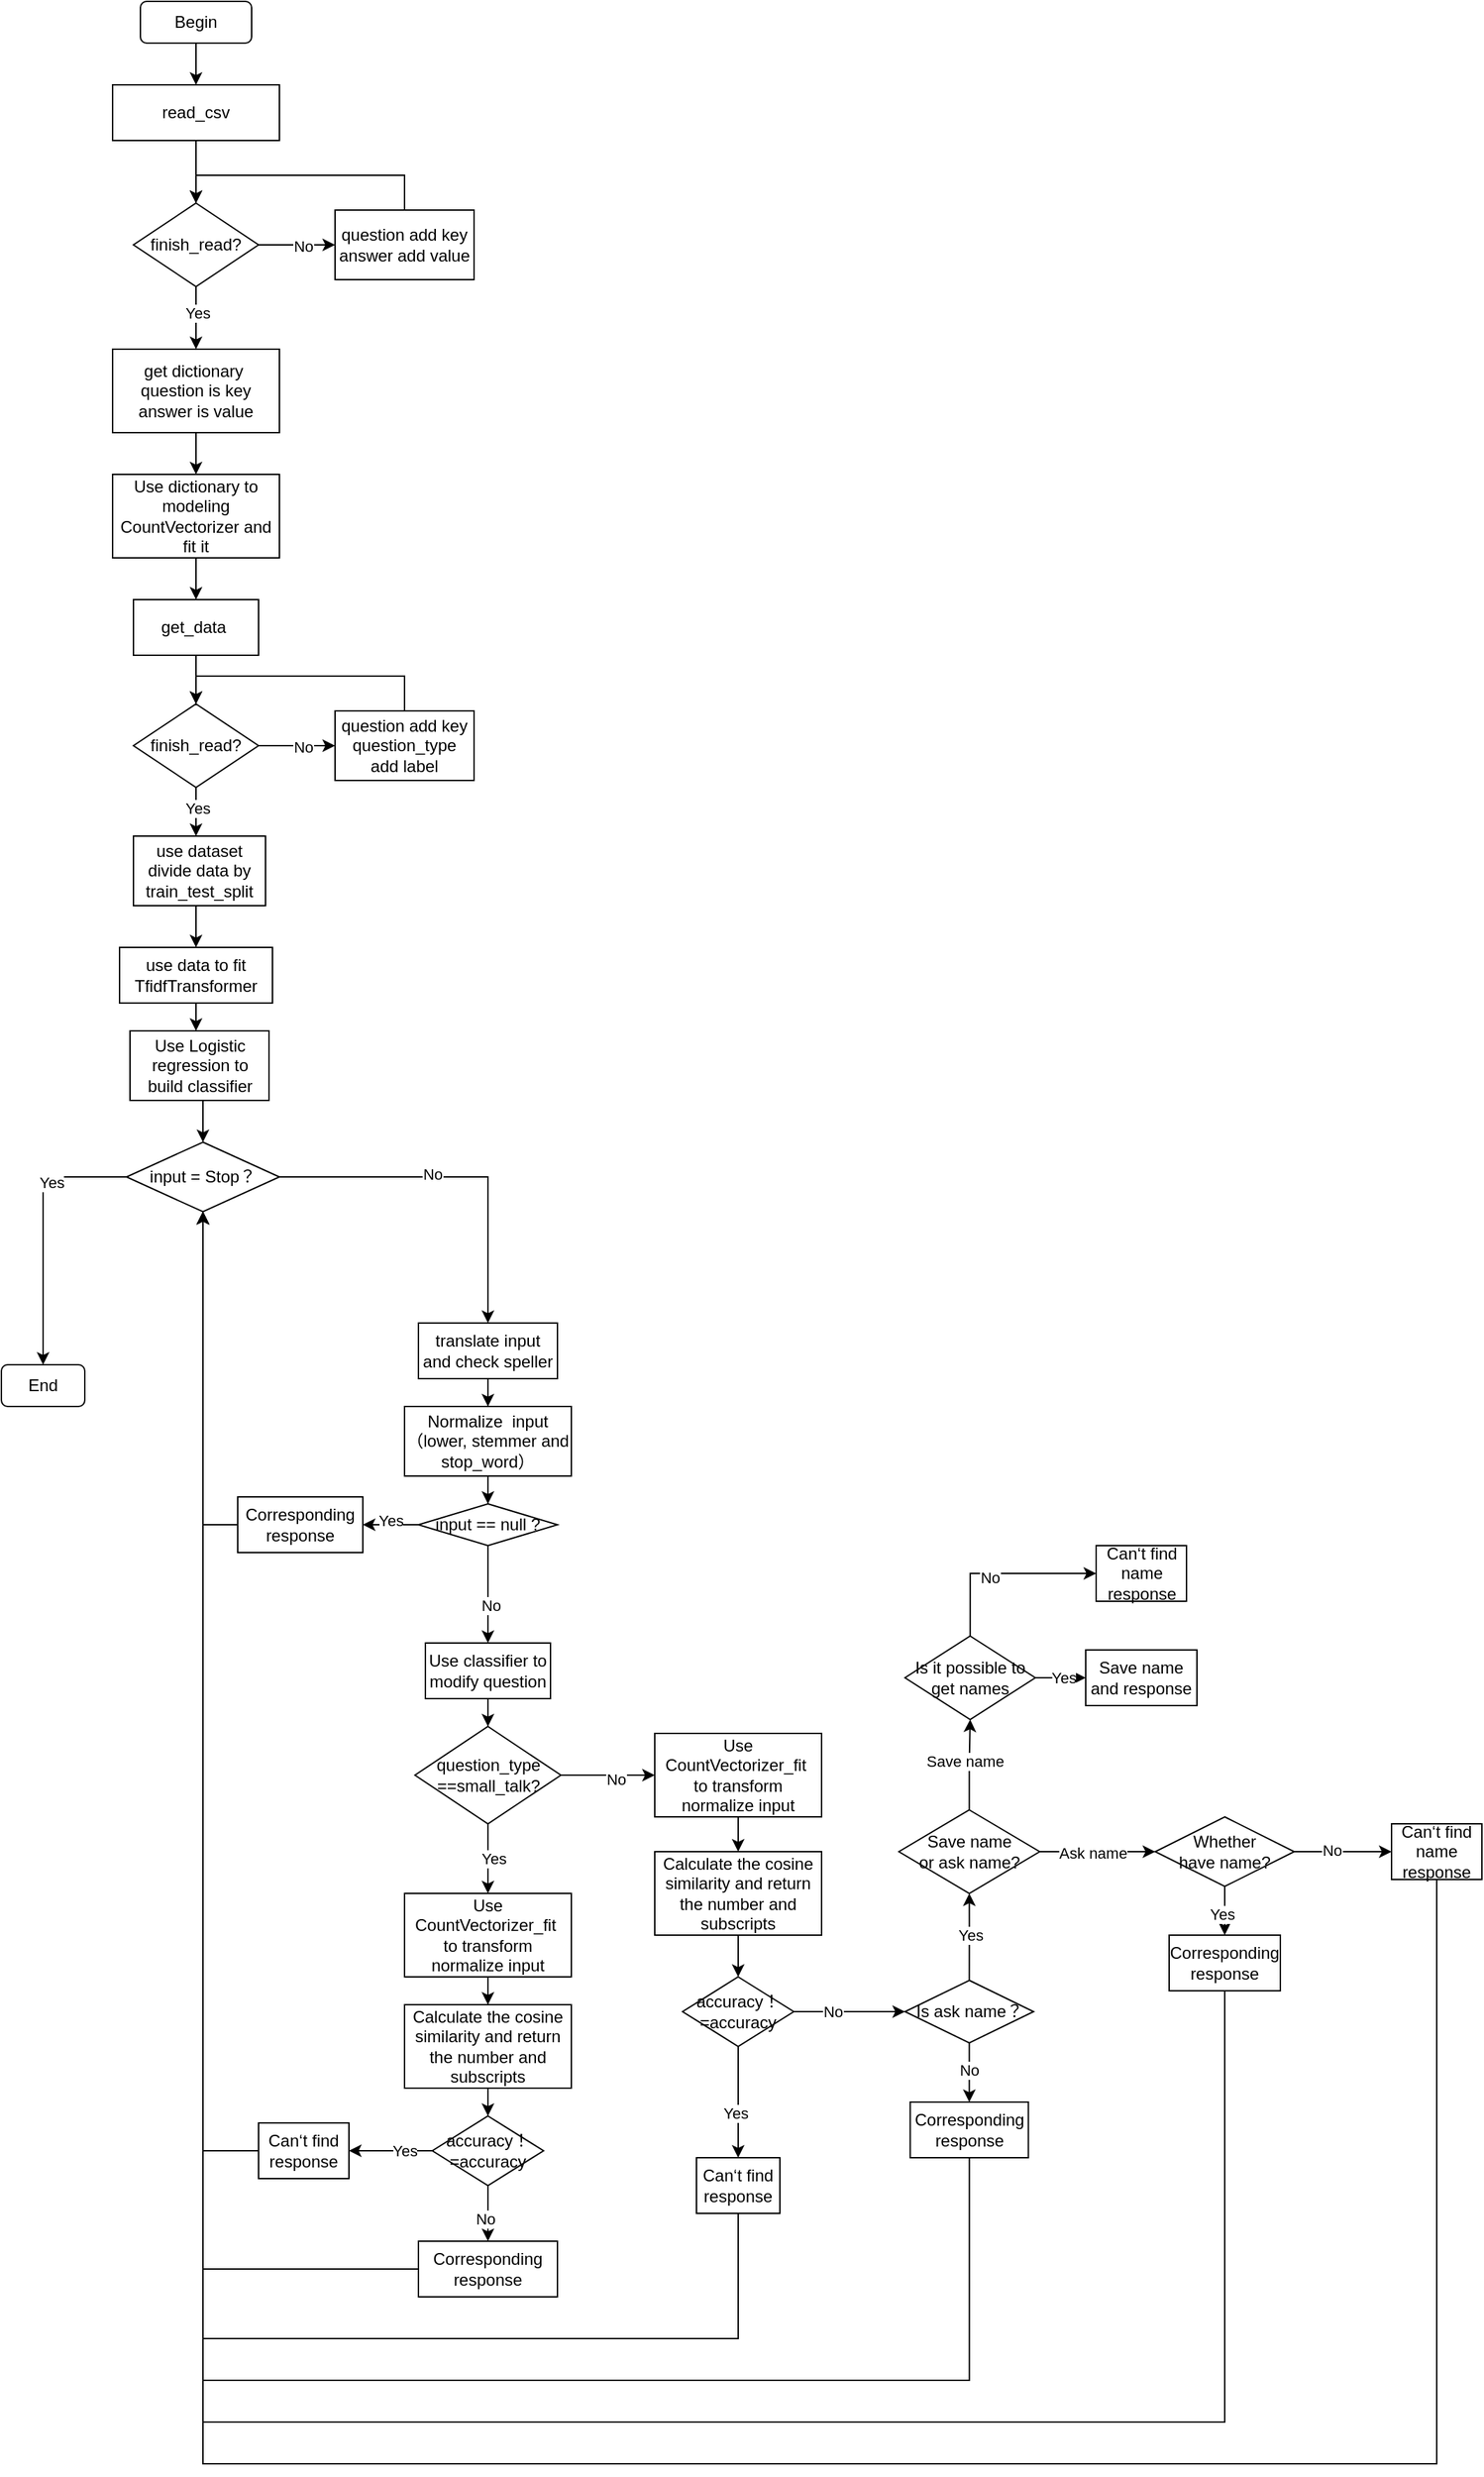 <mxfile version="13.10.4" type="github">
  <diagram id="z2BdM7ewY1zwX1X3vZBE" name="Page-1">
    <mxGraphModel dx="3555" dy="1985" grid="1" gridSize="10" guides="1" tooltips="1" connect="1" arrows="1" fold="1" page="1" pageScale="1" pageWidth="827" pageHeight="1169" background="#ffffff" math="0" shadow="0">
      <root>
        <mxCell id="0" />
        <mxCell id="1" parent="0" />
        <mxCell id="QmPhXtLcvz4O44ZYZ-wm-27" value="" style="edgeStyle=orthogonalEdgeStyle;rounded=0;orthogonalLoop=1;jettySize=auto;html=1;" edge="1" parent="1" source="QmPhXtLcvz4O44ZYZ-wm-2" target="QmPhXtLcvz4O44ZYZ-wm-17">
          <mxGeometry relative="1" as="geometry" />
        </mxCell>
        <mxCell id="QmPhXtLcvz4O44ZYZ-wm-2" value="read_csv" style="rounded=0;whiteSpace=wrap;html=1;" vertex="1" parent="1">
          <mxGeometry x="180" y="120" width="120" height="40" as="geometry" />
        </mxCell>
        <mxCell id="QmPhXtLcvz4O44ZYZ-wm-34" value="" style="edgeStyle=orthogonalEdgeStyle;rounded=0;orthogonalLoop=1;jettySize=auto;html=1;entryX=0.5;entryY=0;entryDx=0;entryDy=0;" edge="1" parent="1" source="QmPhXtLcvz4O44ZYZ-wm-9" target="QmPhXtLcvz4O44ZYZ-wm-2">
          <mxGeometry relative="1" as="geometry">
            <Array as="points">
              <mxPoint x="240" y="70" />
              <mxPoint x="240" y="70" />
            </Array>
          </mxGeometry>
        </mxCell>
        <mxCell id="QmPhXtLcvz4O44ZYZ-wm-9" value="Begin" style="rounded=1;whiteSpace=wrap;html=1;" vertex="1" parent="1">
          <mxGeometry x="200" y="60" width="80" height="30" as="geometry" />
        </mxCell>
        <mxCell id="QmPhXtLcvz4O44ZYZ-wm-16" style="edgeStyle=orthogonalEdgeStyle;rounded=0;orthogonalLoop=1;jettySize=auto;html=1;exitX=1;exitY=0.5;exitDx=0;exitDy=0;entryX=0.5;entryY=0;entryDx=0;entryDy=0;" edge="1" parent="1" source="QmPhXtLcvz4O44ZYZ-wm-46" target="QmPhXtLcvz4O44ZYZ-wm-66">
          <mxGeometry relative="1" as="geometry">
            <mxPoint x="295" y="920" as="sourcePoint" />
            <mxPoint x="390" y="1000" as="targetPoint" />
            <Array as="points">
              <mxPoint x="450" y="905" />
            </Array>
          </mxGeometry>
        </mxCell>
        <mxCell id="QmPhXtLcvz4O44ZYZ-wm-18" value="No" style="edgeLabel;html=1;align=center;verticalAlign=middle;resizable=0;points=[];" vertex="1" connectable="0" parent="QmPhXtLcvz4O44ZYZ-wm-16">
          <mxGeometry x="-0.143" y="2" relative="1" as="geometry">
            <mxPoint as="offset" />
          </mxGeometry>
        </mxCell>
        <mxCell id="QmPhXtLcvz4O44ZYZ-wm-21" value="" style="edgeStyle=orthogonalEdgeStyle;rounded=0;orthogonalLoop=1;jettySize=auto;html=1;" edge="1" parent="1" source="QmPhXtLcvz4O44ZYZ-wm-17" target="QmPhXtLcvz4O44ZYZ-wm-20">
          <mxGeometry relative="1" as="geometry">
            <Array as="points">
              <mxPoint x="340" y="235" />
              <mxPoint x="340" y="235" />
            </Array>
          </mxGeometry>
        </mxCell>
        <mxCell id="QmPhXtLcvz4O44ZYZ-wm-25" value="No" style="edgeLabel;html=1;align=center;verticalAlign=middle;resizable=0;points=[];" vertex="1" connectable="0" parent="QmPhXtLcvz4O44ZYZ-wm-21">
          <mxGeometry x="0.145" y="-1" relative="1" as="geometry">
            <mxPoint as="offset" />
          </mxGeometry>
        </mxCell>
        <mxCell id="QmPhXtLcvz4O44ZYZ-wm-28" style="edgeStyle=orthogonalEdgeStyle;rounded=0;orthogonalLoop=1;jettySize=auto;html=1;entryX=0.5;entryY=0;entryDx=0;entryDy=0;" edge="1" parent="1" source="QmPhXtLcvz4O44ZYZ-wm-17" target="QmPhXtLcvz4O44ZYZ-wm-29">
          <mxGeometry relative="1" as="geometry">
            <mxPoint x="240" y="290" as="targetPoint" />
            <Array as="points">
              <mxPoint x="240" y="270" />
              <mxPoint x="240" y="270" />
            </Array>
          </mxGeometry>
        </mxCell>
        <mxCell id="QmPhXtLcvz4O44ZYZ-wm-38" value="Yes" style="edgeLabel;html=1;align=center;verticalAlign=middle;resizable=0;points=[];" vertex="1" connectable="0" parent="QmPhXtLcvz4O44ZYZ-wm-28">
          <mxGeometry x="-0.179" y="1" relative="1" as="geometry">
            <mxPoint as="offset" />
          </mxGeometry>
        </mxCell>
        <mxCell id="QmPhXtLcvz4O44ZYZ-wm-17" value="finish_read?" style="rhombus;whiteSpace=wrap;html=1;" vertex="1" parent="1">
          <mxGeometry x="195" y="205" width="90" height="60" as="geometry" />
        </mxCell>
        <mxCell id="QmPhXtLcvz4O44ZYZ-wm-26" style="edgeStyle=orthogonalEdgeStyle;rounded=0;orthogonalLoop=1;jettySize=auto;html=1;entryX=0.5;entryY=0;entryDx=0;entryDy=0;" edge="1" parent="1" source="QmPhXtLcvz4O44ZYZ-wm-20" target="QmPhXtLcvz4O44ZYZ-wm-17">
          <mxGeometry relative="1" as="geometry">
            <Array as="points">
              <mxPoint x="390" y="185" />
              <mxPoint x="240" y="185" />
            </Array>
          </mxGeometry>
        </mxCell>
        <mxCell id="QmPhXtLcvz4O44ZYZ-wm-20" value="question add key&lt;br&gt;answer add value" style="rounded=0;whiteSpace=wrap;html=1;" vertex="1" parent="1">
          <mxGeometry x="340" y="210" width="100" height="50" as="geometry" />
        </mxCell>
        <mxCell id="QmPhXtLcvz4O44ZYZ-wm-37" value="" style="edgeStyle=orthogonalEdgeStyle;rounded=0;orthogonalLoop=1;jettySize=auto;html=1;" edge="1" parent="1" source="QmPhXtLcvz4O44ZYZ-wm-29" target="QmPhXtLcvz4O44ZYZ-wm-30">
          <mxGeometry relative="1" as="geometry" />
        </mxCell>
        <mxCell id="QmPhXtLcvz4O44ZYZ-wm-29" value="get dictionary&amp;nbsp;&lt;br&gt;question is key&lt;br&gt;answer is value" style="rounded=0;whiteSpace=wrap;html=1;" vertex="1" parent="1">
          <mxGeometry x="180" y="310" width="120" height="60" as="geometry" />
        </mxCell>
        <mxCell id="QmPhXtLcvz4O44ZYZ-wm-48" value="" style="edgeStyle=orthogonalEdgeStyle;rounded=0;orthogonalLoop=1;jettySize=auto;html=1;" edge="1" parent="1" source="QmPhXtLcvz4O44ZYZ-wm-30" target="QmPhXtLcvz4O44ZYZ-wm-39">
          <mxGeometry relative="1" as="geometry" />
        </mxCell>
        <mxCell id="QmPhXtLcvz4O44ZYZ-wm-30" value="Use dictionary to modeling CountVectorizer and fit it" style="rounded=0;whiteSpace=wrap;html=1;" vertex="1" parent="1">
          <mxGeometry x="180" y="400" width="120" height="60" as="geometry" />
        </mxCell>
        <mxCell id="QmPhXtLcvz4O44ZYZ-wm-56" style="edgeStyle=orthogonalEdgeStyle;rounded=0;orthogonalLoop=1;jettySize=auto;html=1;exitX=0.5;exitY=1;exitDx=0;exitDy=0;entryX=0.5;entryY=0;entryDx=0;entryDy=0;" edge="1" parent="1" source="QmPhXtLcvz4O44ZYZ-wm-39" target="QmPhXtLcvz4O44ZYZ-wm-53">
          <mxGeometry relative="1" as="geometry" />
        </mxCell>
        <mxCell id="QmPhXtLcvz4O44ZYZ-wm-39" value="get_data&amp;nbsp;" style="rounded=0;whiteSpace=wrap;html=1;" vertex="1" parent="1">
          <mxGeometry x="195" y="490" width="90" height="40" as="geometry" />
        </mxCell>
        <mxCell id="QmPhXtLcvz4O44ZYZ-wm-43" value="End" style="rounded=1;whiteSpace=wrap;html=1;" vertex="1" parent="1">
          <mxGeometry x="100" y="1040" width="60" height="30" as="geometry" />
        </mxCell>
        <mxCell id="QmPhXtLcvz4O44ZYZ-wm-44" value="" style="edgeStyle=orthogonalEdgeStyle;rounded=0;orthogonalLoop=1;jettySize=auto;html=1;exitX=0;exitY=0.5;exitDx=0;exitDy=0;" edge="1" target="QmPhXtLcvz4O44ZYZ-wm-43" parent="1" source="QmPhXtLcvz4O44ZYZ-wm-46">
          <mxGeometry relative="1" as="geometry">
            <mxPoint x="185" y="920" as="sourcePoint" />
            <Array as="points">
              <mxPoint x="130" y="905" />
            </Array>
          </mxGeometry>
        </mxCell>
        <mxCell id="QmPhXtLcvz4O44ZYZ-wm-45" value="Yes" style="edgeLabel;html=1;align=center;verticalAlign=middle;resizable=0;points=[];" vertex="1" connectable="0" parent="QmPhXtLcvz4O44ZYZ-wm-44">
          <mxGeometry x="-0.446" y="4" relative="1" as="geometry">
            <mxPoint as="offset" />
          </mxGeometry>
        </mxCell>
        <mxCell id="QmPhXtLcvz4O44ZYZ-wm-46" value="input = Stop？" style="rhombus;whiteSpace=wrap;html=1;" vertex="1" parent="1">
          <mxGeometry x="190" y="880" width="110" height="50" as="geometry" />
        </mxCell>
        <mxCell id="QmPhXtLcvz4O44ZYZ-wm-47" style="edgeStyle=orthogonalEdgeStyle;rounded=0;orthogonalLoop=1;jettySize=auto;html=1;exitX=0;exitY=0.5;exitDx=0;exitDy=0;entryX=1;entryY=0.5;entryDx=0;entryDy=0;" edge="1" target="QmPhXtLcvz4O44ZYZ-wm-75" parent="1" source="QmPhXtLcvz4O44ZYZ-wm-70">
          <mxGeometry relative="1" as="geometry">
            <mxPoint x="280" y="1040" as="sourcePoint" />
            <mxPoint x="360" y="1165" as="targetPoint" />
          </mxGeometry>
        </mxCell>
        <mxCell id="QmPhXtLcvz4O44ZYZ-wm-72" value="Yes" style="edgeLabel;html=1;align=center;verticalAlign=middle;resizable=0;points=[];" vertex="1" connectable="0" parent="QmPhXtLcvz4O44ZYZ-wm-47">
          <mxGeometry x="-0.003" y="-3" relative="1" as="geometry">
            <mxPoint as="offset" />
          </mxGeometry>
        </mxCell>
        <mxCell id="QmPhXtLcvz4O44ZYZ-wm-51" value="" style="edgeStyle=orthogonalEdgeStyle;rounded=0;orthogonalLoop=1;jettySize=auto;html=1;" edge="1" parent="1" source="QmPhXtLcvz4O44ZYZ-wm-53" target="QmPhXtLcvz4O44ZYZ-wm-55">
          <mxGeometry relative="1" as="geometry">
            <Array as="points">
              <mxPoint x="340" y="595" />
              <mxPoint x="340" y="595" />
            </Array>
          </mxGeometry>
        </mxCell>
        <mxCell id="QmPhXtLcvz4O44ZYZ-wm-52" value="No" style="edgeLabel;html=1;align=center;verticalAlign=middle;resizable=0;points=[];" vertex="1" connectable="0" parent="QmPhXtLcvz4O44ZYZ-wm-51">
          <mxGeometry x="0.145" y="-1" relative="1" as="geometry">
            <mxPoint as="offset" />
          </mxGeometry>
        </mxCell>
        <mxCell id="QmPhXtLcvz4O44ZYZ-wm-53" value="finish_read?" style="rhombus;whiteSpace=wrap;html=1;" vertex="1" parent="1">
          <mxGeometry x="195" y="565" width="90" height="60" as="geometry" />
        </mxCell>
        <mxCell id="QmPhXtLcvz4O44ZYZ-wm-54" style="edgeStyle=orthogonalEdgeStyle;rounded=0;orthogonalLoop=1;jettySize=auto;html=1;entryX=0.5;entryY=0;entryDx=0;entryDy=0;" edge="1" parent="1" source="QmPhXtLcvz4O44ZYZ-wm-55" target="QmPhXtLcvz4O44ZYZ-wm-53">
          <mxGeometry relative="1" as="geometry">
            <Array as="points">
              <mxPoint x="390" y="545" />
              <mxPoint x="240" y="545" />
            </Array>
          </mxGeometry>
        </mxCell>
        <mxCell id="QmPhXtLcvz4O44ZYZ-wm-55" value="question add key&lt;br&gt;question_type add label" style="rounded=0;whiteSpace=wrap;html=1;" vertex="1" parent="1">
          <mxGeometry x="340" y="570" width="100" height="50" as="geometry" />
        </mxCell>
        <mxCell id="QmPhXtLcvz4O44ZYZ-wm-57" style="edgeStyle=orthogonalEdgeStyle;rounded=0;orthogonalLoop=1;jettySize=auto;html=1;exitX=0.5;exitY=1;exitDx=0;exitDy=0;" edge="1" parent="1" source="QmPhXtLcvz4O44ZYZ-wm-53">
          <mxGeometry relative="1" as="geometry">
            <mxPoint x="240" y="660" as="targetPoint" />
            <mxPoint x="240" y="630" as="sourcePoint" />
            <Array as="points" />
          </mxGeometry>
        </mxCell>
        <mxCell id="QmPhXtLcvz4O44ZYZ-wm-58" value="Yes" style="edgeLabel;html=1;align=center;verticalAlign=middle;resizable=0;points=[];" vertex="1" connectable="0" parent="QmPhXtLcvz4O44ZYZ-wm-57">
          <mxGeometry x="-0.179" y="1" relative="1" as="geometry">
            <mxPoint as="offset" />
          </mxGeometry>
        </mxCell>
        <mxCell id="QmPhXtLcvz4O44ZYZ-wm-62" value="" style="edgeStyle=orthogonalEdgeStyle;rounded=0;orthogonalLoop=1;jettySize=auto;html=1;" edge="1" parent="1" source="QmPhXtLcvz4O44ZYZ-wm-59" target="QmPhXtLcvz4O44ZYZ-wm-61">
          <mxGeometry relative="1" as="geometry">
            <Array as="points">
              <mxPoint x="240" y="730" />
              <mxPoint x="240" y="730" />
            </Array>
          </mxGeometry>
        </mxCell>
        <mxCell id="QmPhXtLcvz4O44ZYZ-wm-59" value="use dataset &lt;br&gt;divide data by&lt;br&gt;train_test_split&lt;br&gt;" style="rounded=0;whiteSpace=wrap;html=1;" vertex="1" parent="1">
          <mxGeometry x="195" y="660" width="95" height="50" as="geometry" />
        </mxCell>
        <mxCell id="QmPhXtLcvz4O44ZYZ-wm-64" value="" style="edgeStyle=orthogonalEdgeStyle;rounded=0;orthogonalLoop=1;jettySize=auto;html=1;" edge="1" parent="1" source="QmPhXtLcvz4O44ZYZ-wm-61" target="QmPhXtLcvz4O44ZYZ-wm-63">
          <mxGeometry relative="1" as="geometry">
            <Array as="points">
              <mxPoint x="243" y="800" />
              <mxPoint x="243" y="800" />
            </Array>
          </mxGeometry>
        </mxCell>
        <mxCell id="QmPhXtLcvz4O44ZYZ-wm-61" value="use data to fit TfidfTransformer" style="rounded=0;whiteSpace=wrap;html=1;" vertex="1" parent="1">
          <mxGeometry x="185" y="740" width="110" height="40" as="geometry" />
        </mxCell>
        <mxCell id="QmPhXtLcvz4O44ZYZ-wm-65" value="" style="edgeStyle=orthogonalEdgeStyle;rounded=0;orthogonalLoop=1;jettySize=auto;html=1;" edge="1" parent="1" source="QmPhXtLcvz4O44ZYZ-wm-63" target="QmPhXtLcvz4O44ZYZ-wm-46">
          <mxGeometry relative="1" as="geometry">
            <Array as="points">
              <mxPoint x="245" y="860" />
              <mxPoint x="245" y="860" />
            </Array>
          </mxGeometry>
        </mxCell>
        <mxCell id="QmPhXtLcvz4O44ZYZ-wm-63" value="Use Logistic regression to build classifier" style="rounded=0;whiteSpace=wrap;html=1;" vertex="1" parent="1">
          <mxGeometry x="192.5" y="800" width="100" height="50" as="geometry" />
        </mxCell>
        <mxCell id="QmPhXtLcvz4O44ZYZ-wm-68" value="" style="edgeStyle=orthogonalEdgeStyle;rounded=0;orthogonalLoop=1;jettySize=auto;html=1;" edge="1" parent="1" source="QmPhXtLcvz4O44ZYZ-wm-66" target="QmPhXtLcvz4O44ZYZ-wm-67">
          <mxGeometry relative="1" as="geometry" />
        </mxCell>
        <mxCell id="QmPhXtLcvz4O44ZYZ-wm-66" value="translate input&lt;br&gt;and check speller" style="rounded=0;whiteSpace=wrap;html=1;" vertex="1" parent="1">
          <mxGeometry x="400" y="1010" width="100" height="40" as="geometry" />
        </mxCell>
        <mxCell id="QmPhXtLcvz4O44ZYZ-wm-71" value="" style="edgeStyle=orthogonalEdgeStyle;rounded=0;orthogonalLoop=1;jettySize=auto;html=1;" edge="1" parent="1" source="QmPhXtLcvz4O44ZYZ-wm-67" target="QmPhXtLcvz4O44ZYZ-wm-70">
          <mxGeometry relative="1" as="geometry" />
        </mxCell>
        <mxCell id="QmPhXtLcvz4O44ZYZ-wm-67" value="Normalize&amp;nbsp; input&lt;br&gt;（lower, stemmer and stop_word）" style="rounded=0;whiteSpace=wrap;html=1;" vertex="1" parent="1">
          <mxGeometry x="390" y="1070" width="120" height="50" as="geometry" />
        </mxCell>
        <mxCell id="QmPhXtLcvz4O44ZYZ-wm-79" value="" style="edgeStyle=orthogonalEdgeStyle;rounded=0;orthogonalLoop=1;jettySize=auto;html=1;" edge="1" parent="1" source="QmPhXtLcvz4O44ZYZ-wm-69" target="QmPhXtLcvz4O44ZYZ-wm-78">
          <mxGeometry relative="1" as="geometry" />
        </mxCell>
        <mxCell id="QmPhXtLcvz4O44ZYZ-wm-69" value="Use classifier to modify question" style="rounded=0;whiteSpace=wrap;html=1;" vertex="1" parent="1">
          <mxGeometry x="405" y="1240" width="90" height="40" as="geometry" />
        </mxCell>
        <mxCell id="QmPhXtLcvz4O44ZYZ-wm-73" value="" style="edgeStyle=orthogonalEdgeStyle;rounded=0;orthogonalLoop=1;jettySize=auto;html=1;" edge="1" parent="1" source="QmPhXtLcvz4O44ZYZ-wm-70" target="QmPhXtLcvz4O44ZYZ-wm-69">
          <mxGeometry relative="1" as="geometry">
            <Array as="points">
              <mxPoint x="450" y="1230" />
              <mxPoint x="450" y="1230" />
            </Array>
          </mxGeometry>
        </mxCell>
        <mxCell id="QmPhXtLcvz4O44ZYZ-wm-74" value="No" style="edgeLabel;html=1;align=center;verticalAlign=middle;resizable=0;points=[];" vertex="1" connectable="0" parent="QmPhXtLcvz4O44ZYZ-wm-73">
          <mxGeometry x="0.216" y="2" relative="1" as="geometry">
            <mxPoint as="offset" />
          </mxGeometry>
        </mxCell>
        <mxCell id="QmPhXtLcvz4O44ZYZ-wm-70" value="input == null ?" style="rhombus;whiteSpace=wrap;html=1;" vertex="1" parent="1">
          <mxGeometry x="400" y="1140" width="100" height="30" as="geometry" />
        </mxCell>
        <mxCell id="QmPhXtLcvz4O44ZYZ-wm-77" style="edgeStyle=orthogonalEdgeStyle;rounded=0;orthogonalLoop=1;jettySize=auto;html=1;exitX=0;exitY=0.5;exitDx=0;exitDy=0;entryX=0.5;entryY=1;entryDx=0;entryDy=0;" edge="1" parent="1" source="QmPhXtLcvz4O44ZYZ-wm-75" target="QmPhXtLcvz4O44ZYZ-wm-46">
          <mxGeometry relative="1" as="geometry" />
        </mxCell>
        <mxCell id="QmPhXtLcvz4O44ZYZ-wm-75" value="Corresponding response" style="rounded=0;whiteSpace=wrap;html=1;" vertex="1" parent="1">
          <mxGeometry x="270" y="1135" width="90" height="40" as="geometry" />
        </mxCell>
        <mxCell id="QmPhXtLcvz4O44ZYZ-wm-82" value="" style="edgeStyle=orthogonalEdgeStyle;rounded=0;orthogonalLoop=1;jettySize=auto;html=1;" edge="1" parent="1" source="QmPhXtLcvz4O44ZYZ-wm-78" target="QmPhXtLcvz4O44ZYZ-wm-81">
          <mxGeometry relative="1" as="geometry">
            <Array as="points">
              <mxPoint x="450" y="1400" />
              <mxPoint x="450" y="1400" />
            </Array>
          </mxGeometry>
        </mxCell>
        <mxCell id="QmPhXtLcvz4O44ZYZ-wm-83" value="Yes" style="edgeLabel;html=1;align=center;verticalAlign=middle;resizable=0;points=[];" vertex="1" connectable="0" parent="QmPhXtLcvz4O44ZYZ-wm-82">
          <mxGeometry x="-0.057" y="4" relative="1" as="geometry">
            <mxPoint y="1" as="offset" />
          </mxGeometry>
        </mxCell>
        <mxCell id="QmPhXtLcvz4O44ZYZ-wm-100" style="edgeStyle=orthogonalEdgeStyle;rounded=0;orthogonalLoop=1;jettySize=auto;html=1;exitX=1;exitY=0.5;exitDx=0;exitDy=0;" edge="1" parent="1" source="QmPhXtLcvz4O44ZYZ-wm-78" target="QmPhXtLcvz4O44ZYZ-wm-99">
          <mxGeometry relative="1" as="geometry">
            <Array as="points">
              <mxPoint x="540" y="1335" />
              <mxPoint x="540" y="1335" />
            </Array>
          </mxGeometry>
        </mxCell>
        <mxCell id="QmPhXtLcvz4O44ZYZ-wm-101" value="No" style="edgeLabel;html=1;align=center;verticalAlign=middle;resizable=0;points=[];" vertex="1" connectable="0" parent="QmPhXtLcvz4O44ZYZ-wm-100">
          <mxGeometry x="0.174" y="-3" relative="1" as="geometry">
            <mxPoint as="offset" />
          </mxGeometry>
        </mxCell>
        <mxCell id="QmPhXtLcvz4O44ZYZ-wm-78" value="question_type&lt;br&gt;==small_talk?" style="rhombus;whiteSpace=wrap;html=1;" vertex="1" parent="1">
          <mxGeometry x="397.5" y="1300" width="105" height="70" as="geometry" />
        </mxCell>
        <mxCell id="QmPhXtLcvz4O44ZYZ-wm-85" value="" style="edgeStyle=orthogonalEdgeStyle;rounded=0;orthogonalLoop=1;jettySize=auto;html=1;" edge="1" parent="1" source="QmPhXtLcvz4O44ZYZ-wm-81" target="QmPhXtLcvz4O44ZYZ-wm-84">
          <mxGeometry relative="1" as="geometry" />
        </mxCell>
        <mxCell id="QmPhXtLcvz4O44ZYZ-wm-81" value="Use CountVectorizer_fit&amp;nbsp;&lt;br&gt;to transform normalize input" style="rounded=0;whiteSpace=wrap;html=1;" vertex="1" parent="1">
          <mxGeometry x="390" y="1420" width="120" height="60" as="geometry" />
        </mxCell>
        <mxCell id="QmPhXtLcvz4O44ZYZ-wm-87" value="" style="edgeStyle=orthogonalEdgeStyle;rounded=0;orthogonalLoop=1;jettySize=auto;html=1;" edge="1" parent="1" source="QmPhXtLcvz4O44ZYZ-wm-84" target="QmPhXtLcvz4O44ZYZ-wm-86">
          <mxGeometry relative="1" as="geometry" />
        </mxCell>
        <mxCell id="QmPhXtLcvz4O44ZYZ-wm-84" value="Calculate the cosine similarity and return the number and subscripts" style="rounded=0;whiteSpace=wrap;html=1;" vertex="1" parent="1">
          <mxGeometry x="390" y="1500" width="120" height="60" as="geometry" />
        </mxCell>
        <mxCell id="QmPhXtLcvz4O44ZYZ-wm-90" value="" style="edgeStyle=orthogonalEdgeStyle;rounded=0;orthogonalLoop=1;jettySize=auto;html=1;" edge="1" parent="1" source="QmPhXtLcvz4O44ZYZ-wm-86" target="QmPhXtLcvz4O44ZYZ-wm-88">
          <mxGeometry relative="1" as="geometry">
            <Array as="points">
              <mxPoint x="400" y="1605" />
              <mxPoint x="400" y="1605" />
            </Array>
          </mxGeometry>
        </mxCell>
        <mxCell id="QmPhXtLcvz4O44ZYZ-wm-91" value="Yes" style="edgeLabel;html=1;align=center;verticalAlign=middle;resizable=0;points=[];" vertex="1" connectable="0" parent="QmPhXtLcvz4O44ZYZ-wm-90">
          <mxGeometry x="-0.317" relative="1" as="geometry">
            <mxPoint as="offset" />
          </mxGeometry>
        </mxCell>
        <mxCell id="QmPhXtLcvz4O44ZYZ-wm-94" value="" style="edgeStyle=orthogonalEdgeStyle;rounded=0;orthogonalLoop=1;jettySize=auto;html=1;" edge="1" parent="1" source="QmPhXtLcvz4O44ZYZ-wm-86" target="QmPhXtLcvz4O44ZYZ-wm-93">
          <mxGeometry relative="1" as="geometry">
            <Array as="points">
              <mxPoint x="450" y="1650" />
              <mxPoint x="450" y="1650" />
            </Array>
          </mxGeometry>
        </mxCell>
        <mxCell id="QmPhXtLcvz4O44ZYZ-wm-95" value="No" style="edgeLabel;html=1;align=center;verticalAlign=middle;resizable=0;points=[];" vertex="1" connectable="0" parent="QmPhXtLcvz4O44ZYZ-wm-94">
          <mxGeometry x="0.197" y="-2" relative="1" as="geometry">
            <mxPoint as="offset" />
          </mxGeometry>
        </mxCell>
        <mxCell id="QmPhXtLcvz4O44ZYZ-wm-86" value="accuracy！=accuracy" style="rhombus;whiteSpace=wrap;html=1;" vertex="1" parent="1">
          <mxGeometry x="410" y="1580" width="80" height="50" as="geometry" />
        </mxCell>
        <mxCell id="QmPhXtLcvz4O44ZYZ-wm-92" style="edgeStyle=orthogonalEdgeStyle;rounded=0;orthogonalLoop=1;jettySize=auto;html=1;entryX=0.5;entryY=1;entryDx=0;entryDy=0;" edge="1" parent="1" source="QmPhXtLcvz4O44ZYZ-wm-88" target="QmPhXtLcvz4O44ZYZ-wm-46">
          <mxGeometry relative="1" as="geometry">
            <Array as="points">
              <mxPoint x="245" y="1605" />
            </Array>
          </mxGeometry>
        </mxCell>
        <mxCell id="QmPhXtLcvz4O44ZYZ-wm-88" value="Can‘t find&lt;br&gt;response" style="rounded=0;whiteSpace=wrap;html=1;" vertex="1" parent="1">
          <mxGeometry x="285" y="1585" width="65" height="40" as="geometry" />
        </mxCell>
        <mxCell id="QmPhXtLcvz4O44ZYZ-wm-98" style="edgeStyle=orthogonalEdgeStyle;rounded=0;orthogonalLoop=1;jettySize=auto;html=1;exitX=0;exitY=0.5;exitDx=0;exitDy=0;entryX=0.5;entryY=1;entryDx=0;entryDy=0;" edge="1" parent="1" source="QmPhXtLcvz4O44ZYZ-wm-93" target="QmPhXtLcvz4O44ZYZ-wm-46">
          <mxGeometry relative="1" as="geometry" />
        </mxCell>
        <mxCell id="QmPhXtLcvz4O44ZYZ-wm-93" value="Corresponding response" style="rounded=0;whiteSpace=wrap;html=1;" vertex="1" parent="1">
          <mxGeometry x="400" y="1670" width="100" height="40" as="geometry" />
        </mxCell>
        <mxCell id="QmPhXtLcvz4O44ZYZ-wm-103" value="" style="edgeStyle=orthogonalEdgeStyle;rounded=0;orthogonalLoop=1;jettySize=auto;html=1;" edge="1" parent="1" source="QmPhXtLcvz4O44ZYZ-wm-99" target="QmPhXtLcvz4O44ZYZ-wm-102">
          <mxGeometry relative="1" as="geometry" />
        </mxCell>
        <mxCell id="QmPhXtLcvz4O44ZYZ-wm-99" value="&lt;span&gt;Use CountVectorizer_fit&amp;nbsp;&lt;/span&gt;&lt;br&gt;&lt;span&gt;to transform normalize input&lt;/span&gt;" style="rounded=0;whiteSpace=wrap;html=1;" vertex="1" parent="1">
          <mxGeometry x="570" y="1305" width="120" height="60" as="geometry" />
        </mxCell>
        <mxCell id="QmPhXtLcvz4O44ZYZ-wm-102" value="Calculate the cosine similarity and return the number and subscripts" style="rounded=0;whiteSpace=wrap;html=1;" vertex="1" parent="1">
          <mxGeometry x="570" y="1390" width="120" height="60" as="geometry" />
        </mxCell>
        <mxCell id="QmPhXtLcvz4O44ZYZ-wm-110" value="" style="edgeStyle=orthogonalEdgeStyle;rounded=0;orthogonalLoop=1;jettySize=auto;html=1;exitX=0.5;exitY=1;exitDx=0;exitDy=0;" edge="1" parent="1" target="QmPhXtLcvz4O44ZYZ-wm-115" source="QmPhXtLcvz4O44ZYZ-wm-102">
          <mxGeometry relative="1" as="geometry">
            <mxPoint x="635" y="1450" as="sourcePoint" />
          </mxGeometry>
        </mxCell>
        <mxCell id="QmPhXtLcvz4O44ZYZ-wm-111" value="" style="edgeStyle=orthogonalEdgeStyle;rounded=0;orthogonalLoop=1;jettySize=auto;html=1;entryX=0;entryY=0.5;entryDx=0;entryDy=0;exitX=1;exitY=0.5;exitDx=0;exitDy=0;" edge="1" parent="1" source="QmPhXtLcvz4O44ZYZ-wm-115" target="QmPhXtLcvz4O44ZYZ-wm-120">
          <mxGeometry relative="1" as="geometry">
            <Array as="points">
              <mxPoint x="720" y="1505" />
              <mxPoint x="720" y="1505" />
            </Array>
            <mxPoint x="630" y="1630" as="targetPoint" />
          </mxGeometry>
        </mxCell>
        <mxCell id="QmPhXtLcvz4O44ZYZ-wm-112" value="No" style="edgeLabel;html=1;align=center;verticalAlign=middle;resizable=0;points=[];" vertex="1" connectable="0" parent="QmPhXtLcvz4O44ZYZ-wm-111">
          <mxGeometry x="-0.317" relative="1" as="geometry">
            <mxPoint as="offset" />
          </mxGeometry>
        </mxCell>
        <mxCell id="QmPhXtLcvz4O44ZYZ-wm-113" value="" style="edgeStyle=orthogonalEdgeStyle;rounded=0;orthogonalLoop=1;jettySize=auto;html=1;exitX=0.5;exitY=1;exitDx=0;exitDy=0;entryX=0.5;entryY=0;entryDx=0;entryDy=0;" edge="1" parent="1" source="QmPhXtLcvz4O44ZYZ-wm-115" target="QmPhXtLcvz4O44ZYZ-wm-117">
          <mxGeometry relative="1" as="geometry">
            <Array as="points">
              <mxPoint x="630" y="1560" />
              <mxPoint x="630" y="1560" />
            </Array>
          </mxGeometry>
        </mxCell>
        <mxCell id="QmPhXtLcvz4O44ZYZ-wm-114" value="Yes" style="edgeLabel;html=1;align=center;verticalAlign=middle;resizable=0;points=[];" vertex="1" connectable="0" parent="QmPhXtLcvz4O44ZYZ-wm-113">
          <mxGeometry x="0.197" y="-2" relative="1" as="geometry">
            <mxPoint as="offset" />
          </mxGeometry>
        </mxCell>
        <mxCell id="QmPhXtLcvz4O44ZYZ-wm-115" value="accuracy！=accuracy" style="rhombus;whiteSpace=wrap;html=1;" vertex="1" parent="1">
          <mxGeometry x="590" y="1480" width="80" height="50" as="geometry" />
        </mxCell>
        <mxCell id="QmPhXtLcvz4O44ZYZ-wm-124" style="edgeStyle=orthogonalEdgeStyle;rounded=0;orthogonalLoop=1;jettySize=auto;html=1;entryX=0.5;entryY=1;entryDx=0;entryDy=0;" edge="1" parent="1" source="QmPhXtLcvz4O44ZYZ-wm-116" target="QmPhXtLcvz4O44ZYZ-wm-46">
          <mxGeometry relative="1" as="geometry">
            <Array as="points">
              <mxPoint x="796" y="1770" />
              <mxPoint x="245" y="1770" />
            </Array>
          </mxGeometry>
        </mxCell>
        <mxCell id="QmPhXtLcvz4O44ZYZ-wm-116" value="&lt;span&gt;Corresponding response&lt;/span&gt;" style="rounded=0;whiteSpace=wrap;html=1;" vertex="1" parent="1">
          <mxGeometry x="753.75" y="1570" width="85" height="40" as="geometry" />
        </mxCell>
        <mxCell id="QmPhXtLcvz4O44ZYZ-wm-119" style="edgeStyle=orthogonalEdgeStyle;rounded=0;orthogonalLoop=1;jettySize=auto;html=1;entryX=0.5;entryY=1;entryDx=0;entryDy=0;" edge="1" parent="1" source="QmPhXtLcvz4O44ZYZ-wm-117" target="QmPhXtLcvz4O44ZYZ-wm-46">
          <mxGeometry relative="1" as="geometry">
            <Array as="points">
              <mxPoint x="630" y="1740" />
              <mxPoint x="245" y="1740" />
            </Array>
          </mxGeometry>
        </mxCell>
        <mxCell id="QmPhXtLcvz4O44ZYZ-wm-117" value="&lt;span&gt;Can‘t find&lt;br&gt;response&lt;/span&gt;" style="rounded=0;whiteSpace=wrap;html=1;" vertex="1" parent="1">
          <mxGeometry x="600" y="1610" width="60" height="40" as="geometry" />
        </mxCell>
        <mxCell id="QmPhXtLcvz4O44ZYZ-wm-121" value="" style="edgeStyle=orthogonalEdgeStyle;rounded=0;orthogonalLoop=1;jettySize=auto;html=1;" edge="1" parent="1" source="QmPhXtLcvz4O44ZYZ-wm-120" target="QmPhXtLcvz4O44ZYZ-wm-116">
          <mxGeometry relative="1" as="geometry">
            <Array as="points">
              <mxPoint x="796" y="1530" />
              <mxPoint x="796" y="1530" />
            </Array>
          </mxGeometry>
        </mxCell>
        <mxCell id="QmPhXtLcvz4O44ZYZ-wm-123" value="No" style="edgeLabel;html=1;align=center;verticalAlign=middle;resizable=0;points=[];" vertex="1" connectable="0" parent="QmPhXtLcvz4O44ZYZ-wm-121">
          <mxGeometry x="-0.151" y="-1" relative="1" as="geometry">
            <mxPoint y="1" as="offset" />
          </mxGeometry>
        </mxCell>
        <mxCell id="QmPhXtLcvz4O44ZYZ-wm-126" style="edgeStyle=orthogonalEdgeStyle;rounded=0;orthogonalLoop=1;jettySize=auto;html=1;exitX=0.5;exitY=0;exitDx=0;exitDy=0;entryX=0.5;entryY=1;entryDx=0;entryDy=0;" edge="1" parent="1" source="QmPhXtLcvz4O44ZYZ-wm-120" target="QmPhXtLcvz4O44ZYZ-wm-125">
          <mxGeometry relative="1" as="geometry">
            <Array as="points">
              <mxPoint x="796" y="1450" />
              <mxPoint x="796" y="1450" />
            </Array>
          </mxGeometry>
        </mxCell>
        <mxCell id="QmPhXtLcvz4O44ZYZ-wm-127" value="Yes" style="edgeLabel;html=1;align=center;verticalAlign=middle;resizable=0;points=[];" vertex="1" connectable="0" parent="QmPhXtLcvz4O44ZYZ-wm-126">
          <mxGeometry x="0.05" relative="1" as="geometry">
            <mxPoint as="offset" />
          </mxGeometry>
        </mxCell>
        <mxCell id="QmPhXtLcvz4O44ZYZ-wm-120" value="Is ask name？" style="rhombus;whiteSpace=wrap;html=1;" vertex="1" parent="1">
          <mxGeometry x="750" y="1482.5" width="92.5" height="45" as="geometry" />
        </mxCell>
        <mxCell id="QmPhXtLcvz4O44ZYZ-wm-130" value="" style="edgeStyle=orthogonalEdgeStyle;rounded=0;orthogonalLoop=1;jettySize=auto;html=1;entryX=0.5;entryY=1;entryDx=0;entryDy=0;" edge="1" parent="1" source="QmPhXtLcvz4O44ZYZ-wm-125" target="QmPhXtLcvz4O44ZYZ-wm-137">
          <mxGeometry relative="1" as="geometry">
            <mxPoint x="796.3" y="1290" as="targetPoint" />
            <Array as="points" />
          </mxGeometry>
        </mxCell>
        <mxCell id="QmPhXtLcvz4O44ZYZ-wm-131" value="Save name" style="edgeLabel;html=1;align=center;verticalAlign=middle;resizable=0;points=[];" vertex="1" connectable="0" parent="QmPhXtLcvz4O44ZYZ-wm-130">
          <mxGeometry x="0.086" y="4" relative="1" as="geometry">
            <mxPoint as="offset" />
          </mxGeometry>
        </mxCell>
        <mxCell id="QmPhXtLcvz4O44ZYZ-wm-132" style="edgeStyle=orthogonalEdgeStyle;rounded=0;orthogonalLoop=1;jettySize=auto;html=1;exitX=1;exitY=0.5;exitDx=0;exitDy=0;entryX=0;entryY=0.5;entryDx=0;entryDy=0;" edge="1" parent="1" source="QmPhXtLcvz4O44ZYZ-wm-125">
          <mxGeometry relative="1" as="geometry">
            <mxPoint x="930" y="1390" as="targetPoint" />
            <Array as="points">
              <mxPoint x="930" y="1390" />
              <mxPoint x="930" y="1390" />
            </Array>
          </mxGeometry>
        </mxCell>
        <mxCell id="QmPhXtLcvz4O44ZYZ-wm-135" value="Ask name" style="edgeLabel;html=1;align=center;verticalAlign=middle;resizable=0;points=[];" vertex="1" connectable="0" parent="QmPhXtLcvz4O44ZYZ-wm-132">
          <mxGeometry x="-0.093" y="-1" relative="1" as="geometry">
            <mxPoint as="offset" />
          </mxGeometry>
        </mxCell>
        <mxCell id="QmPhXtLcvz4O44ZYZ-wm-125" value="Save name &lt;br&gt;or ask name?" style="rhombus;whiteSpace=wrap;html=1;" vertex="1" parent="1">
          <mxGeometry x="745.63" y="1360" width="101.25" height="60" as="geometry" />
        </mxCell>
        <mxCell id="QmPhXtLcvz4O44ZYZ-wm-148" value="" style="edgeStyle=orthogonalEdgeStyle;rounded=0;orthogonalLoop=1;jettySize=auto;html=1;" edge="1" parent="1" source="QmPhXtLcvz4O44ZYZ-wm-136" target="QmPhXtLcvz4O44ZYZ-wm-146">
          <mxGeometry relative="1" as="geometry" />
        </mxCell>
        <mxCell id="QmPhXtLcvz4O44ZYZ-wm-149" value="No" style="edgeLabel;html=1;align=center;verticalAlign=middle;resizable=0;points=[];" vertex="1" connectable="0" parent="QmPhXtLcvz4O44ZYZ-wm-148">
          <mxGeometry x="-0.238" y="1" relative="1" as="geometry">
            <mxPoint as="offset" />
          </mxGeometry>
        </mxCell>
        <mxCell id="QmPhXtLcvz4O44ZYZ-wm-150" value="" style="edgeStyle=orthogonalEdgeStyle;rounded=0;orthogonalLoop=1;jettySize=auto;html=1;" edge="1" parent="1" source="QmPhXtLcvz4O44ZYZ-wm-136" target="QmPhXtLcvz4O44ZYZ-wm-147">
          <mxGeometry relative="1" as="geometry">
            <Array as="points">
              <mxPoint x="980" y="1440" />
              <mxPoint x="980" y="1440" />
            </Array>
          </mxGeometry>
        </mxCell>
        <mxCell id="QmPhXtLcvz4O44ZYZ-wm-151" value="Yes" style="edgeLabel;html=1;align=center;verticalAlign=middle;resizable=0;points=[];" vertex="1" connectable="0" parent="QmPhXtLcvz4O44ZYZ-wm-150">
          <mxGeometry x="0.107" y="-2" relative="1" as="geometry">
            <mxPoint as="offset" />
          </mxGeometry>
        </mxCell>
        <mxCell id="QmPhXtLcvz4O44ZYZ-wm-136" value="Whether&lt;br&gt;have name?" style="rhombus;whiteSpace=wrap;html=1;" vertex="1" parent="1">
          <mxGeometry x="930" y="1365" width="100" height="50" as="geometry" />
        </mxCell>
        <mxCell id="QmPhXtLcvz4O44ZYZ-wm-141" style="edgeStyle=orthogonalEdgeStyle;rounded=0;orthogonalLoop=1;jettySize=auto;html=1;exitX=1;exitY=0.5;exitDx=0;exitDy=0;entryX=0;entryY=0.5;entryDx=0;entryDy=0;" edge="1" parent="1" source="QmPhXtLcvz4O44ZYZ-wm-137" target="QmPhXtLcvz4O44ZYZ-wm-138">
          <mxGeometry relative="1" as="geometry">
            <Array as="points">
              <mxPoint x="860" y="1265" />
              <mxPoint x="860" y="1265" />
            </Array>
          </mxGeometry>
        </mxCell>
        <mxCell id="QmPhXtLcvz4O44ZYZ-wm-145" value="Yes" style="edgeLabel;html=1;align=center;verticalAlign=middle;resizable=0;points=[];" vertex="1" connectable="0" parent="QmPhXtLcvz4O44ZYZ-wm-141">
          <mxGeometry x="0.103" relative="1" as="geometry">
            <mxPoint as="offset" />
          </mxGeometry>
        </mxCell>
        <mxCell id="QmPhXtLcvz4O44ZYZ-wm-142" style="edgeStyle=orthogonalEdgeStyle;rounded=0;orthogonalLoop=1;jettySize=auto;html=1;exitX=0.5;exitY=0;exitDx=0;exitDy=0;entryX=0;entryY=0.5;entryDx=0;entryDy=0;" edge="1" parent="1" source="QmPhXtLcvz4O44ZYZ-wm-137" target="QmPhXtLcvz4O44ZYZ-wm-140">
          <mxGeometry relative="1" as="geometry" />
        </mxCell>
        <mxCell id="QmPhXtLcvz4O44ZYZ-wm-144" value="No" style="edgeLabel;html=1;align=center;verticalAlign=middle;resizable=0;points=[];" vertex="1" connectable="0" parent="QmPhXtLcvz4O44ZYZ-wm-142">
          <mxGeometry x="-0.131" y="-3" relative="1" as="geometry">
            <mxPoint as="offset" />
          </mxGeometry>
        </mxCell>
        <mxCell id="QmPhXtLcvz4O44ZYZ-wm-137" value="Is it possible to get names" style="rhombus;whiteSpace=wrap;html=1;" vertex="1" parent="1">
          <mxGeometry x="750" y="1235" width="93.75" height="60" as="geometry" />
        </mxCell>
        <mxCell id="QmPhXtLcvz4O44ZYZ-wm-138" value="Save name and response" style="rounded=0;whiteSpace=wrap;html=1;" vertex="1" parent="1">
          <mxGeometry x="880" y="1245" width="80" height="40" as="geometry" />
        </mxCell>
        <mxCell id="QmPhXtLcvz4O44ZYZ-wm-140" value="Can‘t find&lt;br&gt;name response" style="rounded=0;whiteSpace=wrap;html=1;" vertex="1" parent="1">
          <mxGeometry x="887.5" y="1170" width="65" height="40" as="geometry" />
        </mxCell>
        <mxCell id="QmPhXtLcvz4O44ZYZ-wm-143" style="edgeStyle=orthogonalEdgeStyle;rounded=0;orthogonalLoop=1;jettySize=auto;html=1;exitX=0.5;exitY=1;exitDx=0;exitDy=0;" edge="1" parent="1" source="QmPhXtLcvz4O44ZYZ-wm-136" target="QmPhXtLcvz4O44ZYZ-wm-136">
          <mxGeometry relative="1" as="geometry" />
        </mxCell>
        <mxCell id="QmPhXtLcvz4O44ZYZ-wm-153" style="edgeStyle=orthogonalEdgeStyle;rounded=0;orthogonalLoop=1;jettySize=auto;html=1;exitX=0.5;exitY=1;exitDx=0;exitDy=0;" edge="1" parent="1" source="QmPhXtLcvz4O44ZYZ-wm-146" target="QmPhXtLcvz4O44ZYZ-wm-46">
          <mxGeometry relative="1" as="geometry">
            <Array as="points">
              <mxPoint x="1133" y="1830" />
              <mxPoint x="245" y="1830" />
            </Array>
          </mxGeometry>
        </mxCell>
        <mxCell id="QmPhXtLcvz4O44ZYZ-wm-146" value="Can‘t find&lt;br&gt;name response" style="rounded=0;whiteSpace=wrap;html=1;" vertex="1" parent="1">
          <mxGeometry x="1100" y="1370" width="65" height="40" as="geometry" />
        </mxCell>
        <mxCell id="QmPhXtLcvz4O44ZYZ-wm-152" style="edgeStyle=orthogonalEdgeStyle;rounded=0;orthogonalLoop=1;jettySize=auto;html=1;exitX=0.5;exitY=1;exitDx=0;exitDy=0;entryX=0.5;entryY=1;entryDx=0;entryDy=0;" edge="1" parent="1" source="QmPhXtLcvz4O44ZYZ-wm-147" target="QmPhXtLcvz4O44ZYZ-wm-46">
          <mxGeometry relative="1" as="geometry">
            <Array as="points">
              <mxPoint x="980" y="1800" />
              <mxPoint x="245" y="1800" />
            </Array>
          </mxGeometry>
        </mxCell>
        <mxCell id="QmPhXtLcvz4O44ZYZ-wm-147" value="Corresponding response" style="rounded=0;whiteSpace=wrap;html=1;" vertex="1" parent="1">
          <mxGeometry x="940" y="1450" width="80" height="40" as="geometry" />
        </mxCell>
      </root>
    </mxGraphModel>
  </diagram>
</mxfile>

